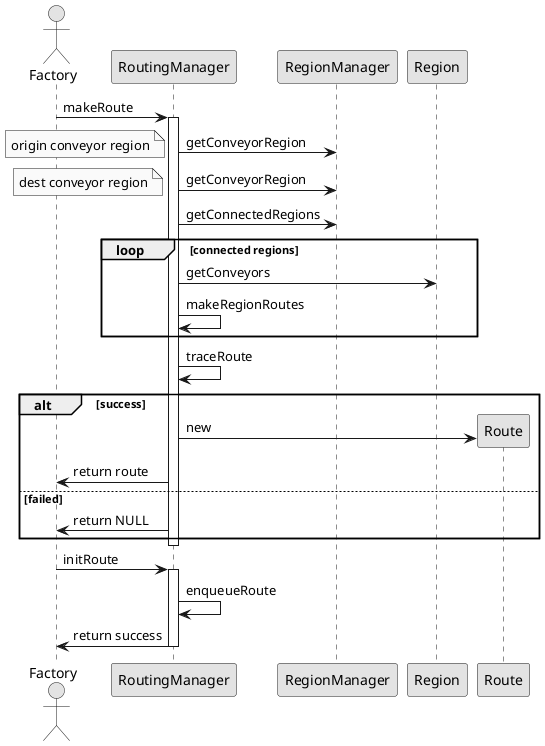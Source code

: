 @startuml
skinparam linetype ortho
skinparam Monochrome true
skinparam classAttributeIconSize 0

actor Factory as Factory

Factory -> RoutingManager: makeRoute
activate RoutingManager

RoutingManager -> RegionManager: getConveyorRegion
note left: origin conveyor region

RoutingManager -> RegionManager: getConveyorRegion
note left: dest conveyor region

RoutingManager -> RegionManager: getConnectedRegions

loop connected regions
    RoutingManager -> Region: getConveyors
    RoutingManager -> RoutingManager: makeRegionRoutes
end

RoutingManager -> RoutingManager: traceRoute

alt success
    create Route
    RoutingManager -> Route: new
    RoutingManager -> Factory: return route
else failed
    RoutingManager -> Factory: return NULL
end


deactivate RoutingManager

Factory -> RoutingManager: initRoute
activate RoutingManager
RoutingManager -> RoutingManager: enqueueRoute
RoutingManager -> Factory: return success
deactivate RoutingManager
@enduml